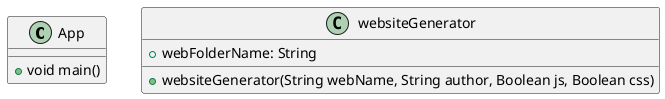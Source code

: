 @startuml
class App {
    +void main()
}

class websiteGenerator {
    +webFolderName: String
    +websiteGenerator(String webName, String author, Boolean js, Boolean css)
}

@enduml
